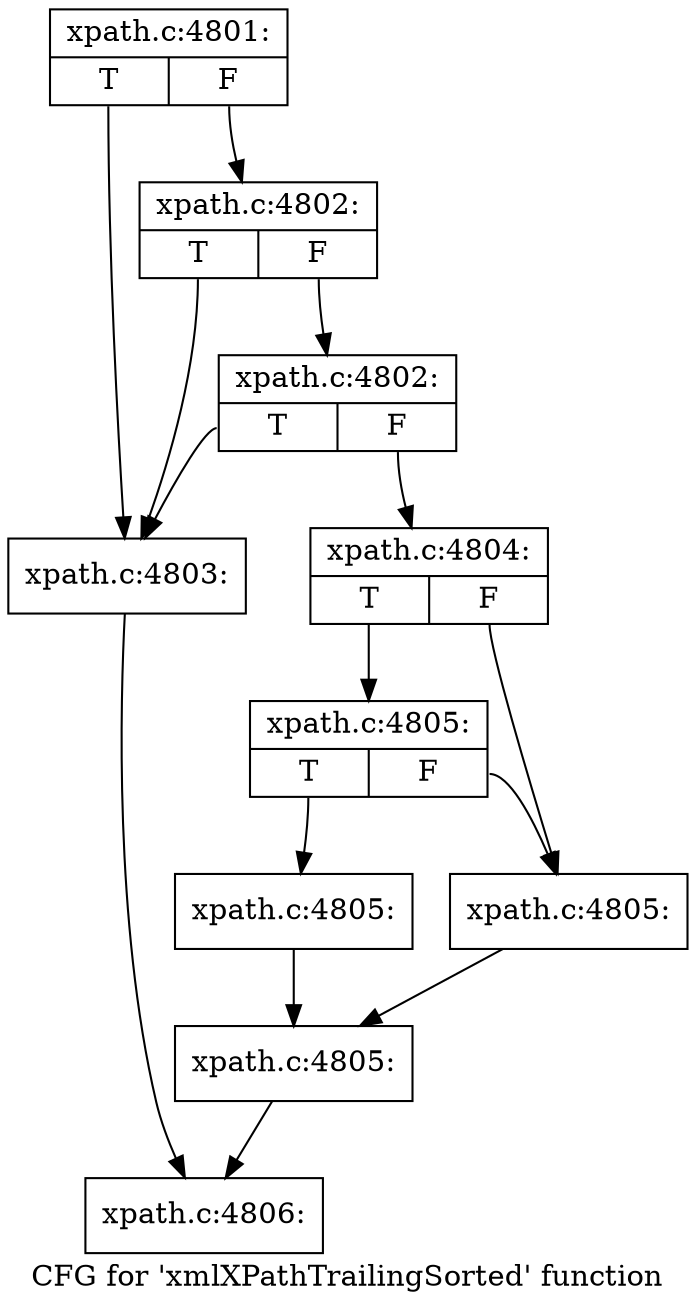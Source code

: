 digraph "CFG for 'xmlXPathTrailingSorted' function" {
	label="CFG for 'xmlXPathTrailingSorted' function";

	Node0x55e6b25c9450 [shape=record,label="{xpath.c:4801:|{<s0>T|<s1>F}}"];
	Node0x55e6b25c9450:s0 -> Node0x55e6b25cec50;
	Node0x55e6b25c9450:s1 -> Node0x55e6b23bf4c0;
	Node0x55e6b23bf4c0 [shape=record,label="{xpath.c:4802:|{<s0>T|<s1>F}}"];
	Node0x55e6b23bf4c0:s0 -> Node0x55e6b25cec50;
	Node0x55e6b23bf4c0:s1 -> Node0x55e6b23bf440;
	Node0x55e6b23bf440 [shape=record,label="{xpath.c:4802:|{<s0>T|<s1>F}}"];
	Node0x55e6b23bf440:s0 -> Node0x55e6b25cec50;
	Node0x55e6b23bf440:s1 -> Node0x55e6b23bf3f0;
	Node0x55e6b25cec50 [shape=record,label="{xpath.c:4803:}"];
	Node0x55e6b25cec50 -> Node0x55e6b25cee20;
	Node0x55e6b23bf3f0 [shape=record,label="{xpath.c:4804:|{<s0>T|<s1>F}}"];
	Node0x55e6b23bf3f0:s0 -> Node0x55e6b25d5ea0;
	Node0x55e6b23bf3f0:s1 -> Node0x55e6b25d5e00;
	Node0x55e6b25d5ea0 [shape=record,label="{xpath.c:4805:|{<s0>T|<s1>F}}"];
	Node0x55e6b25d5ea0:s0 -> Node0x55e6b23c3a10;
	Node0x55e6b25d5ea0:s1 -> Node0x55e6b25d5e00;
	Node0x55e6b23c3a10 [shape=record,label="{xpath.c:4805:}"];
	Node0x55e6b23c3a10 -> Node0x55e6b25d5e50;
	Node0x55e6b25d5e00 [shape=record,label="{xpath.c:4805:}"];
	Node0x55e6b25d5e00 -> Node0x55e6b25d5e50;
	Node0x55e6b25d5e50 [shape=record,label="{xpath.c:4805:}"];
	Node0x55e6b25d5e50 -> Node0x55e6b25cee20;
	Node0x55e6b25cee20 [shape=record,label="{xpath.c:4806:}"];
}

